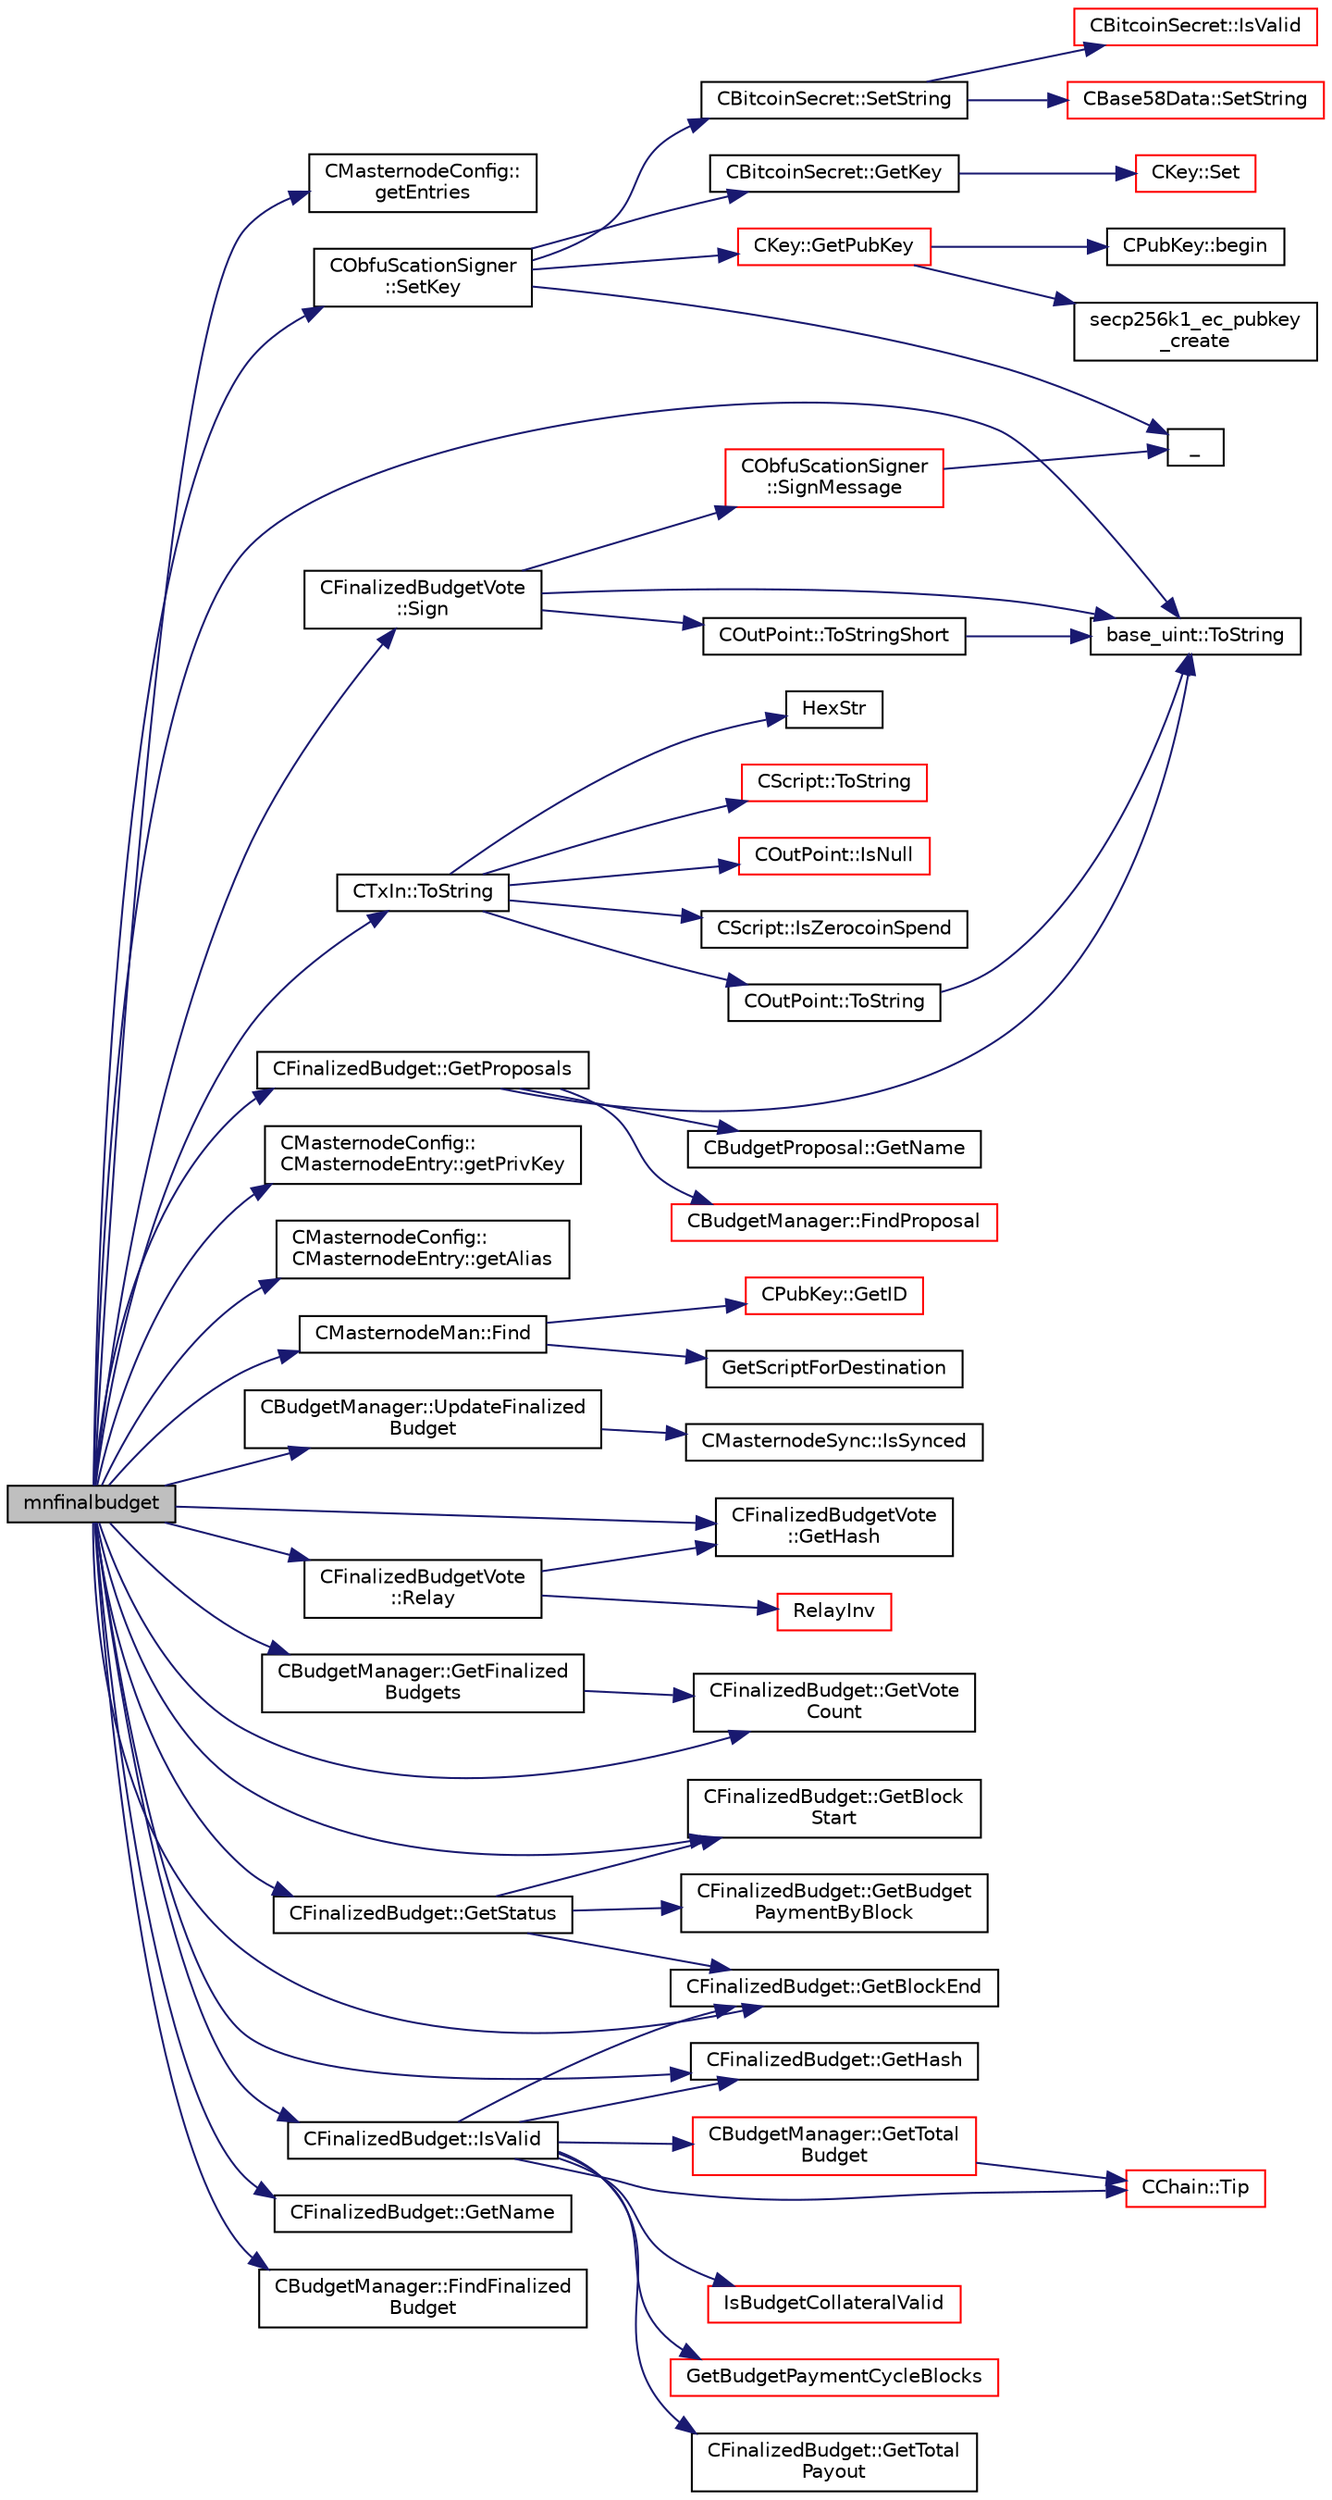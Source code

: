 digraph "mnfinalbudget"
{
  edge [fontname="Helvetica",fontsize="10",labelfontname="Helvetica",labelfontsize="10"];
  node [fontname="Helvetica",fontsize="10",shape=record];
  rankdir="LR";
  Node523 [label="mnfinalbudget",height=0.2,width=0.4,color="black", fillcolor="grey75", style="filled", fontcolor="black"];
  Node523 -> Node524 [color="midnightblue",fontsize="10",style="solid",fontname="Helvetica"];
  Node524 [label="CMasternodeConfig::\lgetEntries",height=0.2,width=0.4,color="black", fillcolor="white", style="filled",URL="$class_c_masternode_config.html#a21fb5f410e3dcd55429f256d4efe4e61"];
  Node523 -> Node525 [color="midnightblue",fontsize="10",style="solid",fontname="Helvetica"];
  Node525 [label="CObfuScationSigner\l::SetKey",height=0.2,width=0.4,color="black", fillcolor="white", style="filled",URL="$class_c_obfu_scation_signer.html#a4a12e41611db1b711d59ac4c3323dd36",tooltip="Set the private/public key values, returns true if successful. "];
  Node525 -> Node526 [color="midnightblue",fontsize="10",style="solid",fontname="Helvetica"];
  Node526 [label="CBitcoinSecret::SetString",height=0.2,width=0.4,color="black", fillcolor="white", style="filled",URL="$class_c_bitcoin_secret.html#a6a8aff02f66099f33f573ad3e6375bb1"];
  Node526 -> Node527 [color="midnightblue",fontsize="10",style="solid",fontname="Helvetica"];
  Node527 [label="CBase58Data::SetString",height=0.2,width=0.4,color="red", fillcolor="white", style="filled",URL="$class_c_base58_data.html#a250fa3bc97d03c7d87de5485c8b49b57"];
  Node526 -> Node534 [color="midnightblue",fontsize="10",style="solid",fontname="Helvetica"];
  Node534 [label="CBitcoinSecret::IsValid",height=0.2,width=0.4,color="red", fillcolor="white", style="filled",URL="$class_c_bitcoin_secret.html#a2a93fa8a09826ff63498cb3e4370c154"];
  Node525 -> Node537 [color="midnightblue",fontsize="10",style="solid",fontname="Helvetica"];
  Node537 [label="_",height=0.2,width=0.4,color="black", fillcolor="white", style="filled",URL="$ui__interface_8h.html#aad133bb6103b53cebf03fd01e2f11ba1",tooltip="Translation function: Call Translate signal on UI interface, which returns a boost::optional result..."];
  Node525 -> Node538 [color="midnightblue",fontsize="10",style="solid",fontname="Helvetica"];
  Node538 [label="CBitcoinSecret::GetKey",height=0.2,width=0.4,color="black", fillcolor="white", style="filled",URL="$class_c_bitcoin_secret.html#a4d6bf559d092e6d47f8001c7171096df"];
  Node538 -> Node539 [color="midnightblue",fontsize="10",style="solid",fontname="Helvetica"];
  Node539 [label="CKey::Set",height=0.2,width=0.4,color="red", fillcolor="white", style="filled",URL="$class_c_key.html#aaa13d5f08456bba094210c5eeabf64c8",tooltip="Initialize using begin and end iterators to byte data. "];
  Node525 -> Node542 [color="midnightblue",fontsize="10",style="solid",fontname="Helvetica"];
  Node542 [label="CKey::GetPubKey",height=0.2,width=0.4,color="red", fillcolor="white", style="filled",URL="$class_c_key.html#aa1085c59603a62db6ec776300f250337",tooltip="Compute the public key from a private key. "];
  Node542 -> Node543 [color="midnightblue",fontsize="10",style="solid",fontname="Helvetica"];
  Node543 [label="secp256k1_ec_pubkey\l_create",height=0.2,width=0.4,color="black", fillcolor="white", style="filled",URL="$secp256k1_8h.html#a22e1ef593e0d06d40b4f233e91447aa3",tooltip="Compute the public key for a secret key. "];
  Node542 -> Node544 [color="midnightblue",fontsize="10",style="solid",fontname="Helvetica"];
  Node544 [label="CPubKey::begin",height=0.2,width=0.4,color="black", fillcolor="white", style="filled",URL="$class_c_pub_key.html#a859ab9909d68092d6d4fc739237ab358"];
  Node523 -> Node549 [color="midnightblue",fontsize="10",style="solid",fontname="Helvetica"];
  Node549 [label="CMasternodeConfig::\lCMasternodeEntry::getPrivKey",height=0.2,width=0.4,color="black", fillcolor="white", style="filled",URL="$class_c_masternode_config_1_1_c_masternode_entry.html#ab0e21a945e43940b659bf289f9280552"];
  Node523 -> Node550 [color="midnightblue",fontsize="10",style="solid",fontname="Helvetica"];
  Node550 [label="CMasternodeConfig::\lCMasternodeEntry::getAlias",height=0.2,width=0.4,color="black", fillcolor="white", style="filled",URL="$class_c_masternode_config_1_1_c_masternode_entry.html#abf242505d9955e37da0628a35d26677e"];
  Node523 -> Node551 [color="midnightblue",fontsize="10",style="solid",fontname="Helvetica"];
  Node551 [label="CMasternodeMan::Find",height=0.2,width=0.4,color="black", fillcolor="white", style="filled",URL="$class_c_masternode_man.html#a3d34836c6992d29c485ba94a0c1e0ae6",tooltip="Find an entry. "];
  Node551 -> Node552 [color="midnightblue",fontsize="10",style="solid",fontname="Helvetica"];
  Node552 [label="GetScriptForDestination",height=0.2,width=0.4,color="black", fillcolor="white", style="filled",URL="$standard_8cpp.html#ae40f28d3b46c21033f6ee1f1200d0321"];
  Node551 -> Node553 [color="midnightblue",fontsize="10",style="solid",fontname="Helvetica"];
  Node553 [label="CPubKey::GetID",height=0.2,width=0.4,color="red", fillcolor="white", style="filled",URL="$class_c_pub_key.html#a2675f7e6f72eff68e7a5227289feb021",tooltip="Get the KeyID of this public key (hash of its serialization) "];
  Node523 -> Node560 [color="midnightblue",fontsize="10",style="solid",fontname="Helvetica"];
  Node560 [label="CFinalizedBudgetVote\l::Sign",height=0.2,width=0.4,color="black", fillcolor="white", style="filled",URL="$class_c_finalized_budget_vote.html#a4970328f02fd2ac5346edfa3c30a74e0"];
  Node560 -> Node561 [color="midnightblue",fontsize="10",style="solid",fontname="Helvetica"];
  Node561 [label="COutPoint::ToStringShort",height=0.2,width=0.4,color="black", fillcolor="white", style="filled",URL="$class_c_out_point.html#a85f13609edc1f66afe82fb68f28fb8b7"];
  Node561 -> Node562 [color="midnightblue",fontsize="10",style="solid",fontname="Helvetica"];
  Node562 [label="base_uint::ToString",height=0.2,width=0.4,color="black", fillcolor="white", style="filled",URL="$classbase__uint.html#acccba4d9d51a0c36261718ca0cbb293b"];
  Node560 -> Node562 [color="midnightblue",fontsize="10",style="solid",fontname="Helvetica"];
  Node560 -> Node563 [color="midnightblue",fontsize="10",style="solid",fontname="Helvetica"];
  Node563 [label="CObfuScationSigner\l::SignMessage",height=0.2,width=0.4,color="red", fillcolor="white", style="filled",URL="$class_c_obfu_scation_signer.html#a004eab16d18045b42d51037eab817585",tooltip="Sign the message, returns true if successful. "];
  Node563 -> Node537 [color="midnightblue",fontsize="10",style="solid",fontname="Helvetica"];
  Node523 -> Node572 [color="midnightblue",fontsize="10",style="solid",fontname="Helvetica"];
  Node572 [label="CBudgetManager::UpdateFinalized\lBudget",height=0.2,width=0.4,color="black", fillcolor="white", style="filled",URL="$class_c_budget_manager.html#a4ac3207b673d7163a7d03005e35d6f8b"];
  Node572 -> Node573 [color="midnightblue",fontsize="10",style="solid",fontname="Helvetica"];
  Node573 [label="CMasternodeSync::IsSynced",height=0.2,width=0.4,color="black", fillcolor="white", style="filled",URL="$class_c_masternode_sync.html#ab1f58bda356a30a15ae1733e238f188f"];
  Node523 -> Node574 [color="midnightblue",fontsize="10",style="solid",fontname="Helvetica"];
  Node574 [label="CFinalizedBudgetVote\l::GetHash",height=0.2,width=0.4,color="black", fillcolor="white", style="filled",URL="$class_c_finalized_budget_vote.html#a517d29944e7c56809034f47ff2b91633"];
  Node523 -> Node575 [color="midnightblue",fontsize="10",style="solid",fontname="Helvetica"];
  Node575 [label="CFinalizedBudgetVote\l::Relay",height=0.2,width=0.4,color="black", fillcolor="white", style="filled",URL="$class_c_finalized_budget_vote.html#a7c95f6ac01efc3975369bc7bdb8b83d0"];
  Node575 -> Node574 [color="midnightblue",fontsize="10",style="solid",fontname="Helvetica"];
  Node575 -> Node576 [color="midnightblue",fontsize="10",style="solid",fontname="Helvetica"];
  Node576 [label="RelayInv",height=0.2,width=0.4,color="red", fillcolor="white", style="filled",URL="$net_8cpp.html#a653718509f060207d28139fa8346e64a"];
  Node523 -> Node584 [color="midnightblue",fontsize="10",style="solid",fontname="Helvetica"];
  Node584 [label="CTxIn::ToString",height=0.2,width=0.4,color="black", fillcolor="white", style="filled",URL="$class_c_tx_in.html#a9f3dcba8a979ca7007448f8ad1d3c4c1"];
  Node584 -> Node585 [color="midnightblue",fontsize="10",style="solid",fontname="Helvetica"];
  Node585 [label="COutPoint::ToString",height=0.2,width=0.4,color="black", fillcolor="white", style="filled",URL="$class_c_out_point.html#ab0026adab6a1098cf00de05c872fbb5d"];
  Node585 -> Node562 [color="midnightblue",fontsize="10",style="solid",fontname="Helvetica"];
  Node584 -> Node586 [color="midnightblue",fontsize="10",style="solid",fontname="Helvetica"];
  Node586 [label="COutPoint::IsNull",height=0.2,width=0.4,color="red", fillcolor="white", style="filled",URL="$class_c_out_point.html#ae1516581fa2234556761f04af3a207a6"];
  Node584 -> Node588 [color="midnightblue",fontsize="10",style="solid",fontname="Helvetica"];
  Node588 [label="CScript::IsZerocoinSpend",height=0.2,width=0.4,color="black", fillcolor="white", style="filled",URL="$class_c_script.html#a84914a83542deece42dda7b22b043c1f"];
  Node584 -> Node589 [color="midnightblue",fontsize="10",style="solid",fontname="Helvetica"];
  Node589 [label="HexStr",height=0.2,width=0.4,color="black", fillcolor="white", style="filled",URL="$utilstrencodings_8h.html#ace13a819ca4e98c22847d26b3b357e75"];
  Node584 -> Node590 [color="midnightblue",fontsize="10",style="solid",fontname="Helvetica"];
  Node590 [label="CScript::ToString",height=0.2,width=0.4,color="red", fillcolor="white", style="filled",URL="$class_c_script.html#a05fe53ab8fc6a217036bb0d6d7f5d706"];
  Node523 -> Node592 [color="midnightblue",fontsize="10",style="solid",fontname="Helvetica"];
  Node592 [label="CBudgetManager::GetFinalized\lBudgets",height=0.2,width=0.4,color="black", fillcolor="white", style="filled",URL="$class_c_budget_manager.html#ab806fb2d22db385f22bc9655e09b2944"];
  Node592 -> Node593 [color="midnightblue",fontsize="10",style="solid",fontname="Helvetica"];
  Node593 [label="CFinalizedBudget::GetVote\lCount",height=0.2,width=0.4,color="black", fillcolor="white", style="filled",URL="$class_c_finalized_budget.html#a6958b394133bceca95b49c25ce337b06"];
  Node523 -> Node562 [color="midnightblue",fontsize="10",style="solid",fontname="Helvetica"];
  Node523 -> Node594 [color="midnightblue",fontsize="10",style="solid",fontname="Helvetica"];
  Node594 [label="CFinalizedBudget::GetHash",height=0.2,width=0.4,color="black", fillcolor="white", style="filled",URL="$class_c_finalized_budget.html#a0ce6295086247f5982f93ee3cea956e6"];
  Node523 -> Node595 [color="midnightblue",fontsize="10",style="solid",fontname="Helvetica"];
  Node595 [label="CFinalizedBudget::GetBlock\lStart",height=0.2,width=0.4,color="black", fillcolor="white", style="filled",URL="$class_c_finalized_budget.html#adf320ff0b74a982c0aadc5d8a5e168db"];
  Node523 -> Node596 [color="midnightblue",fontsize="10",style="solid",fontname="Helvetica"];
  Node596 [label="CFinalizedBudget::GetBlockEnd",height=0.2,width=0.4,color="black", fillcolor="white", style="filled",URL="$class_c_finalized_budget.html#a45b354d7c3ea65128130cf28e78f4bf4"];
  Node523 -> Node597 [color="midnightblue",fontsize="10",style="solid",fontname="Helvetica"];
  Node597 [label="CFinalizedBudget::GetProposals",height=0.2,width=0.4,color="black", fillcolor="white", style="filled",URL="$class_c_finalized_budget.html#a49cb2b919e0de352628d6157cfa1e1c8"];
  Node597 -> Node598 [color="midnightblue",fontsize="10",style="solid",fontname="Helvetica"];
  Node598 [label="CBudgetManager::FindProposal",height=0.2,width=0.4,color="red", fillcolor="white", style="filled",URL="$class_c_budget_manager.html#a185f3408172582919cf072835e716373"];
  Node597 -> Node562 [color="midnightblue",fontsize="10",style="solid",fontname="Helvetica"];
  Node597 -> Node600 [color="midnightblue",fontsize="10",style="solid",fontname="Helvetica"];
  Node600 [label="CBudgetProposal::GetName",height=0.2,width=0.4,color="black", fillcolor="white", style="filled",URL="$class_c_budget_proposal.html#a7f3bf6d86e4f4af03a45aa1c6d177af1"];
  Node523 -> Node593 [color="midnightblue",fontsize="10",style="solid",fontname="Helvetica"];
  Node523 -> Node601 [color="midnightblue",fontsize="10",style="solid",fontname="Helvetica"];
  Node601 [label="CFinalizedBudget::GetStatus",height=0.2,width=0.4,color="black", fillcolor="white", style="filled",URL="$class_c_finalized_budget.html#a9a6fbb2d494342fb6d1c48a98d7cc856"];
  Node601 -> Node595 [color="midnightblue",fontsize="10",style="solid",fontname="Helvetica"];
  Node601 -> Node596 [color="midnightblue",fontsize="10",style="solid",fontname="Helvetica"];
  Node601 -> Node602 [color="midnightblue",fontsize="10",style="solid",fontname="Helvetica"];
  Node602 [label="CFinalizedBudget::GetBudget\lPaymentByBlock",height=0.2,width=0.4,color="black", fillcolor="white", style="filled",URL="$class_c_finalized_budget.html#aa5ec8ed8c03ce6bbc1c49edd942501c8"];
  Node523 -> Node603 [color="midnightblue",fontsize="10",style="solid",fontname="Helvetica"];
  Node603 [label="CFinalizedBudget::IsValid",height=0.2,width=0.4,color="black", fillcolor="white", style="filled",URL="$class_c_finalized_budget.html#ae91a3b63f88979a2cf5252b91b9f339d"];
  Node603 -> Node604 [color="midnightblue",fontsize="10",style="solid",fontname="Helvetica"];
  Node604 [label="GetBudgetPaymentCycleBlocks",height=0.2,width=0.4,color="red", fillcolor="white", style="filled",URL="$masternode-budget_8cpp.html#a25f51a3a63c2bdfca39a2c9a7f110ab1"];
  Node603 -> Node596 [color="midnightblue",fontsize="10",style="solid",fontname="Helvetica"];
  Node603 -> Node605 [color="midnightblue",fontsize="10",style="solid",fontname="Helvetica"];
  Node605 [label="CFinalizedBudget::GetTotal\lPayout",height=0.2,width=0.4,color="black", fillcolor="white", style="filled",URL="$class_c_finalized_budget.html#a20f2cdac9403d59688b527a98474cc7a"];
  Node603 -> Node606 [color="midnightblue",fontsize="10",style="solid",fontname="Helvetica"];
  Node606 [label="CBudgetManager::GetTotal\lBudget",height=0.2,width=0.4,color="red", fillcolor="white", style="filled",URL="$class_c_budget_manager.html#a3c6bc6278e7f394b6bfabbe757466e70"];
  Node606 -> Node607 [color="midnightblue",fontsize="10",style="solid",fontname="Helvetica"];
  Node607 [label="CChain::Tip",height=0.2,width=0.4,color="red", fillcolor="white", style="filled",URL="$class_c_chain.html#a40ccefec14f8f3195c08c827af8cf412",tooltip="Returns the index entry for the tip of this chain, or NULL if none. "];
  Node603 -> Node610 [color="midnightblue",fontsize="10",style="solid",fontname="Helvetica"];
  Node610 [label="IsBudgetCollateralValid",height=0.2,width=0.4,color="red", fillcolor="white", style="filled",URL="$masternode-budget_8cpp.html#af987fefd1417be5dcd356634986dbf83"];
  Node603 -> Node594 [color="midnightblue",fontsize="10",style="solid",fontname="Helvetica"];
  Node603 -> Node607 [color="midnightblue",fontsize="10",style="solid",fontname="Helvetica"];
  Node523 -> Node622 [color="midnightblue",fontsize="10",style="solid",fontname="Helvetica"];
  Node622 [label="CFinalizedBudget::GetName",height=0.2,width=0.4,color="black", fillcolor="white", style="filled",URL="$class_c_finalized_budget.html#adc46e6b0931fd6335d0788311886a1ba"];
  Node523 -> Node623 [color="midnightblue",fontsize="10",style="solid",fontname="Helvetica"];
  Node623 [label="CBudgetManager::FindFinalized\lBudget",height=0.2,width=0.4,color="black", fillcolor="white", style="filled",URL="$class_c_budget_manager.html#a26ebbe767534cce413810d7e7a1bf78c"];
}
